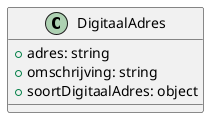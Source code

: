 @startuml
class DigitaalAdres {
  + adres: string
  + omschrijving: string
  + soortDigitaalAdres: object
}
@enduml
